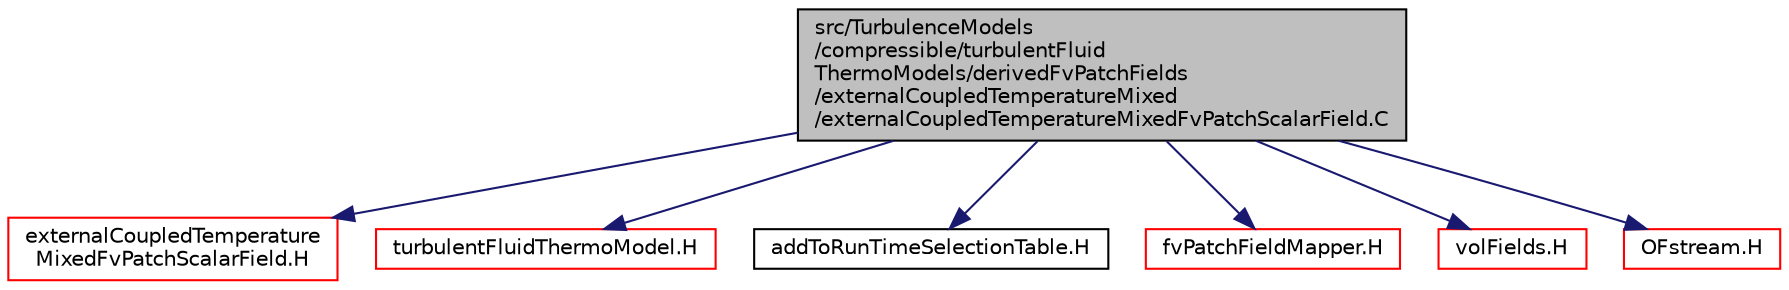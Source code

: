 digraph "src/TurbulenceModels/compressible/turbulentFluidThermoModels/derivedFvPatchFields/externalCoupledTemperatureMixed/externalCoupledTemperatureMixedFvPatchScalarField.C"
{
  bgcolor="transparent";
  edge [fontname="Helvetica",fontsize="10",labelfontname="Helvetica",labelfontsize="10"];
  node [fontname="Helvetica",fontsize="10",shape=record];
  Node1 [label="src/TurbulenceModels\l/compressible/turbulentFluid\lThermoModels/derivedFvPatchFields\l/externalCoupledTemperatureMixed\l/externalCoupledTemperatureMixedFvPatchScalarField.C",height=0.2,width=0.4,color="black", fillcolor="grey75", style="filled", fontcolor="black"];
  Node1 -> Node2 [color="midnightblue",fontsize="10",style="solid",fontname="Helvetica"];
  Node2 [label="externalCoupledTemperature\lMixedFvPatchScalarField.H",height=0.2,width=0.4,color="red",URL="$a10696.html"];
  Node1 -> Node3 [color="midnightblue",fontsize="10",style="solid",fontname="Helvetica"];
  Node3 [label="turbulentFluidThermoModel.H",height=0.2,width=0.4,color="red",URL="$a10729.html"];
  Node1 -> Node4 [color="midnightblue",fontsize="10",style="solid",fontname="Helvetica"];
  Node4 [label="addToRunTimeSelectionTable.H",height=0.2,width=0.4,color="black",URL="$a08169.html",tooltip="Macros for easy insertion into run-time selection tables. "];
  Node1 -> Node5 [color="midnightblue",fontsize="10",style="solid",fontname="Helvetica"];
  Node5 [label="fvPatchFieldMapper.H",height=0.2,width=0.4,color="red",URL="$a05684.html"];
  Node1 -> Node6 [color="midnightblue",fontsize="10",style="solid",fontname="Helvetica"];
  Node6 [label="volFields.H",height=0.2,width=0.4,color="red",URL="$a05778.html"];
  Node1 -> Node7 [color="midnightblue",fontsize="10",style="solid",fontname="Helvetica"];
  Node7 [label="OFstream.H",height=0.2,width=0.4,color="red",URL="$a08101.html"];
}
